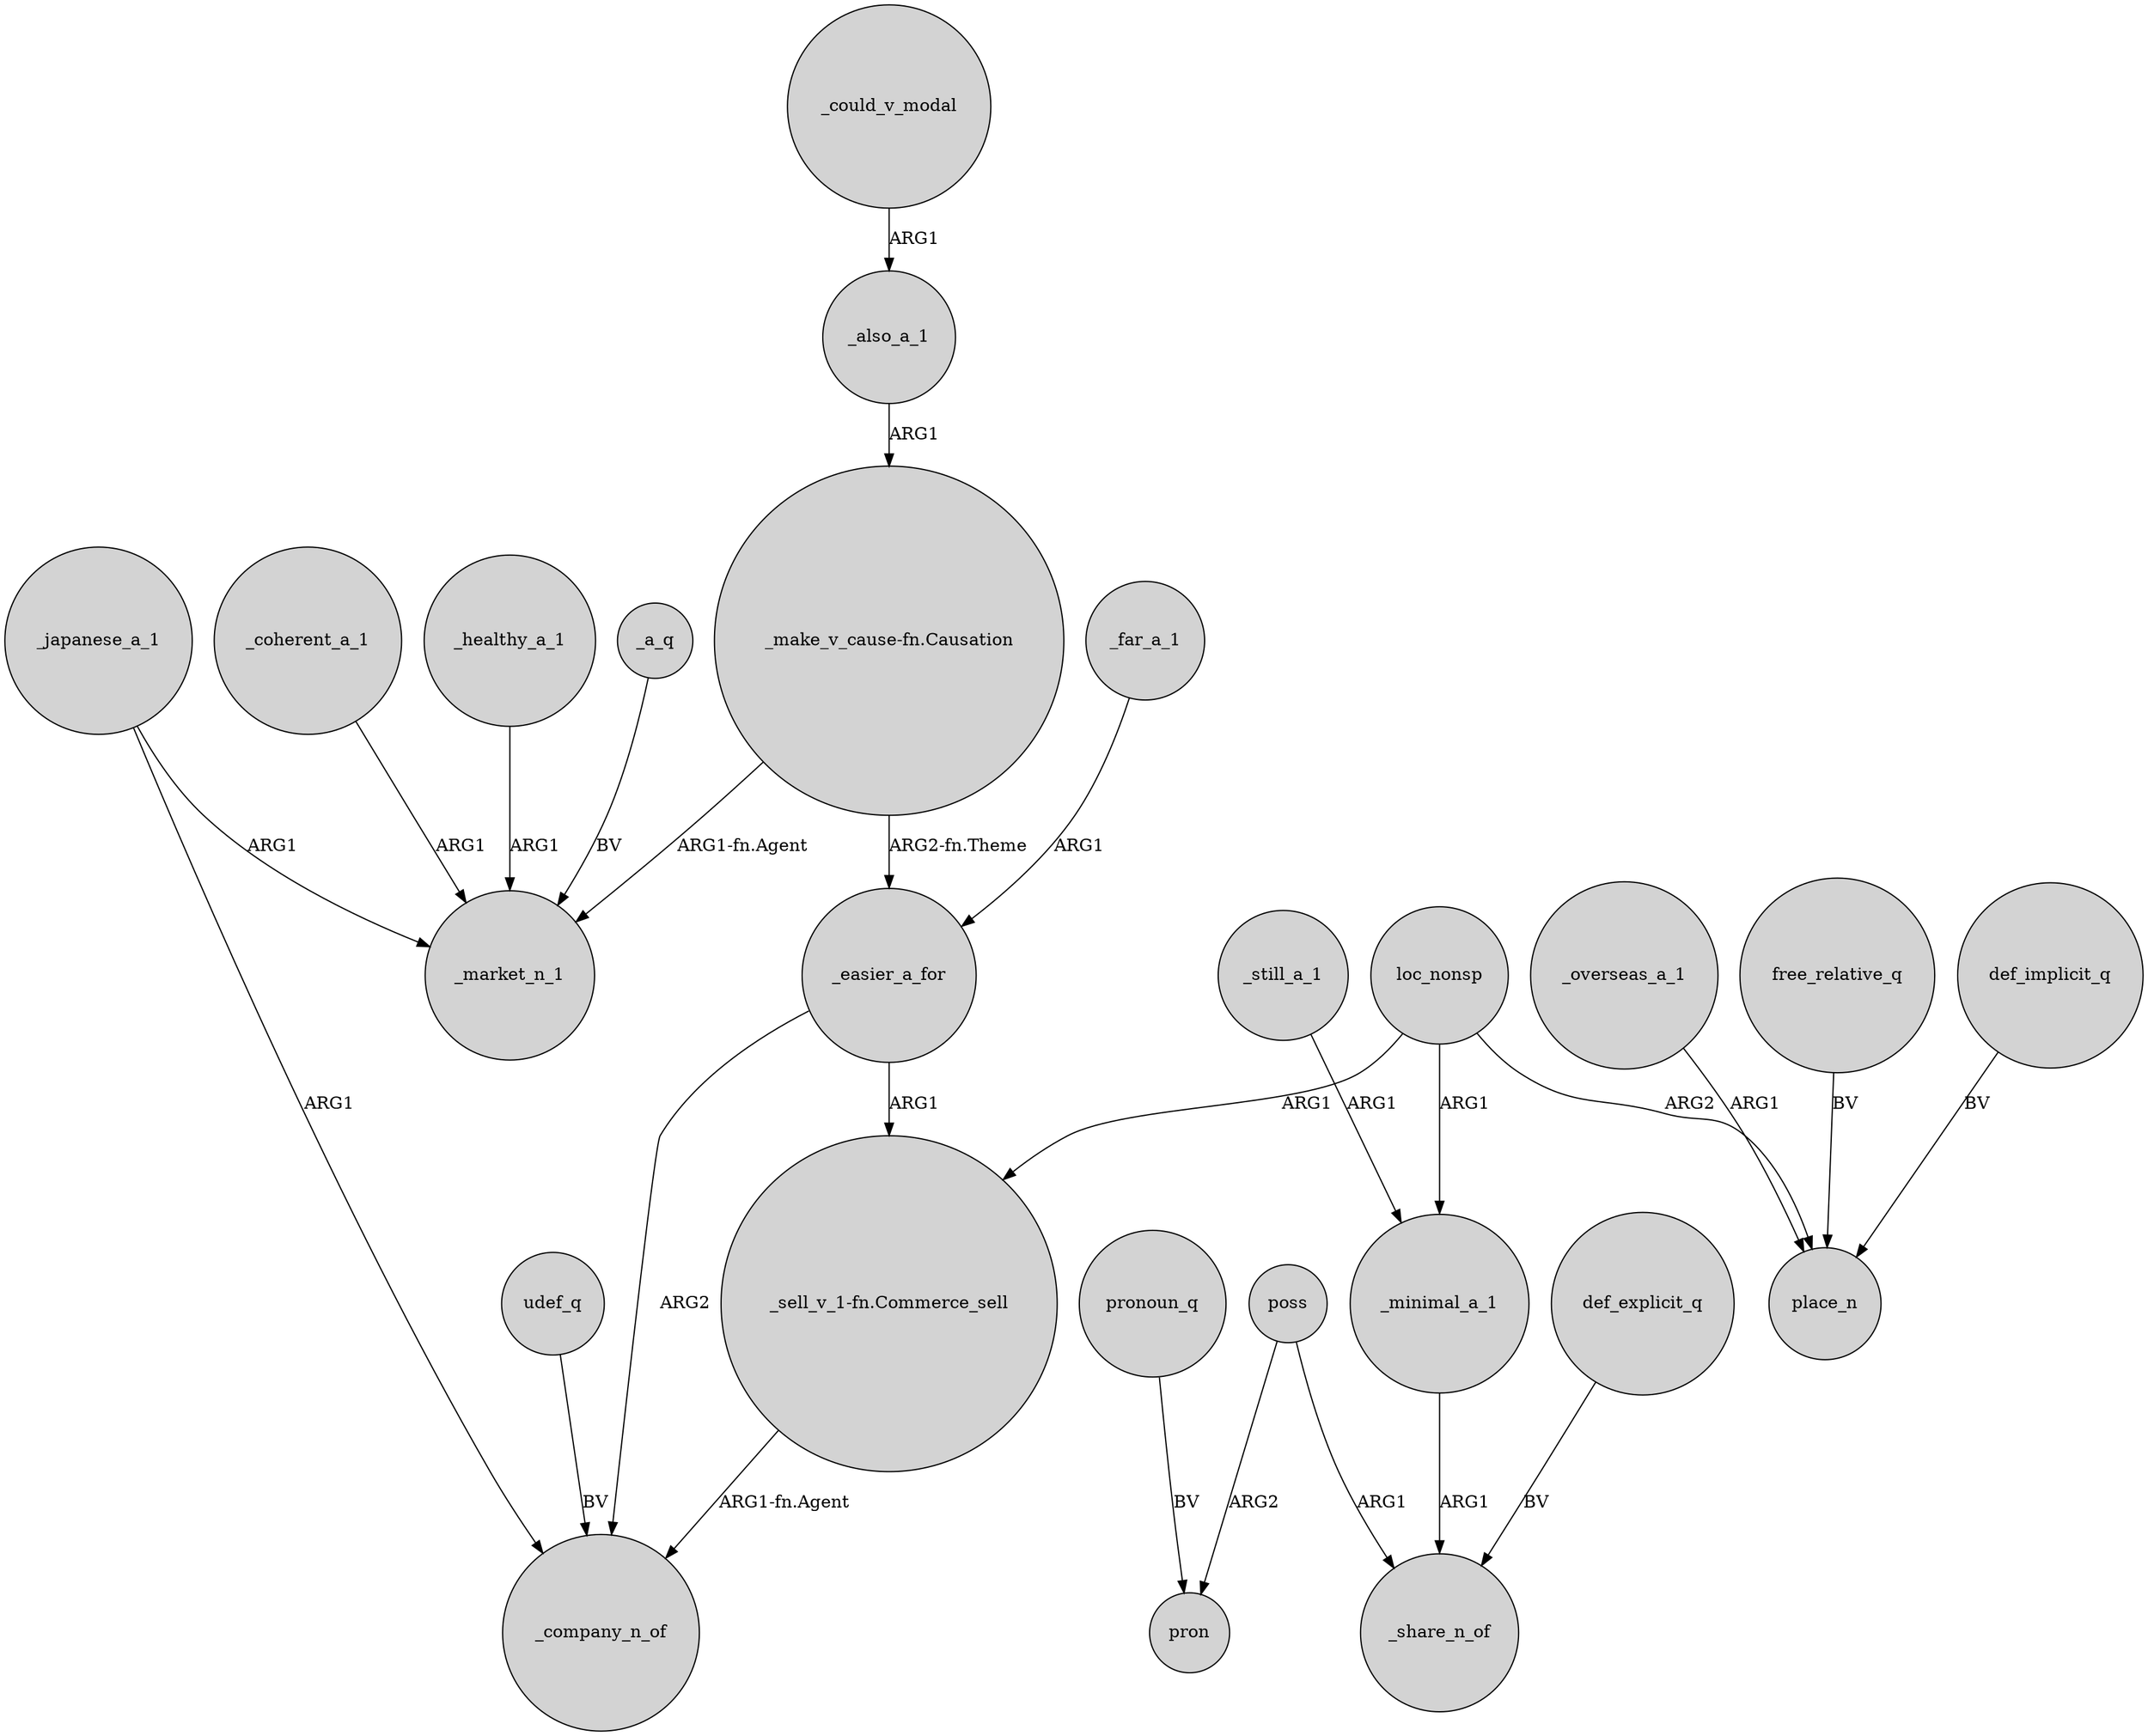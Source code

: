 digraph {
	node [shape=circle style=filled]
	_healthy_a_1 -> _market_n_1 [label=ARG1]
	poss -> pron [label=ARG2]
	_far_a_1 -> _easier_a_for [label=ARG1]
	_easier_a_for -> _company_n_of [label=ARG2]
	loc_nonsp -> _minimal_a_1 [label=ARG1]
	def_implicit_q -> place_n [label=BV]
	_could_v_modal -> _also_a_1 [label=ARG1]
	_japanese_a_1 -> _market_n_1 [label=ARG1]
	pronoun_q -> pron [label=BV]
	_japanese_a_1 -> _company_n_of [label=ARG1]
	_also_a_1 -> "_make_v_cause-fn.Causation" [label=ARG1]
	_easier_a_for -> "_sell_v_1-fn.Commerce_sell" [label=ARG1]
	"_make_v_cause-fn.Causation" -> _easier_a_for [label="ARG2-fn.Theme"]
	_minimal_a_1 -> _share_n_of [label=ARG1]
	_a_q -> _market_n_1 [label=BV]
	loc_nonsp -> place_n [label=ARG2]
	_still_a_1 -> _minimal_a_1 [label=ARG1]
	_coherent_a_1 -> _market_n_1 [label=ARG1]
	"_make_v_cause-fn.Causation" -> _market_n_1 [label="ARG1-fn.Agent"]
	udef_q -> _company_n_of [label=BV]
	loc_nonsp -> "_sell_v_1-fn.Commerce_sell" [label=ARG1]
	_overseas_a_1 -> place_n [label=ARG1]
	free_relative_q -> place_n [label=BV]
	def_explicit_q -> _share_n_of [label=BV]
	poss -> _share_n_of [label=ARG1]
	"_sell_v_1-fn.Commerce_sell" -> _company_n_of [label="ARG1-fn.Agent"]
}
